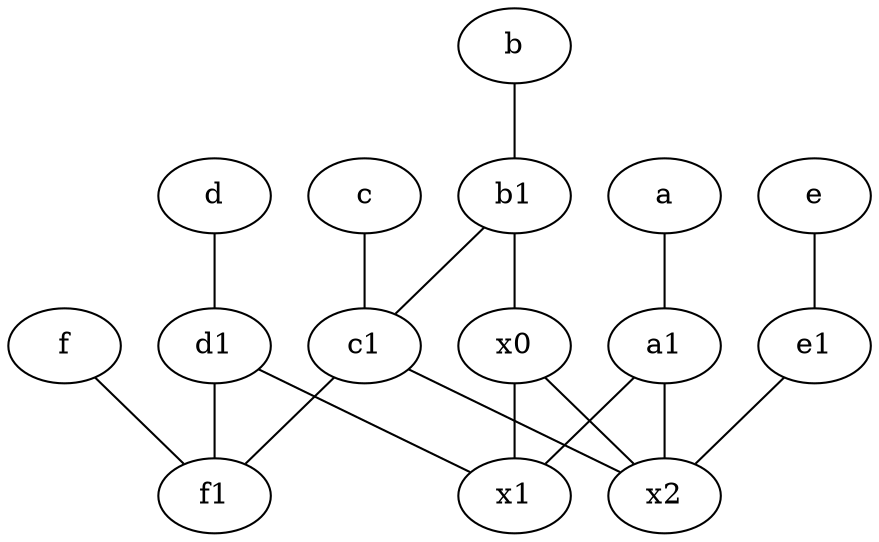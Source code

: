 graph {
	node [labelfontsize=50]
	f1 [labelfontsize=50 pos="3,8!"]
	e1 [labelfontsize=50 pos="7,7!"]
	e [labelfontsize=50 pos="7,9!"]
	c [labelfontsize=50 pos="4.5,2!"]
	a1 [labelfontsize=50 pos="8,3!"]
	x1 [labelfontsize=50]
	d [labelfontsize=50 pos="2,5!"]
	b1 [labelfontsize=50 pos="9,4!"]
	x2 [labelfontsize=50]
	b [labelfontsize=50 pos="10,4!"]
	f [labelfontsize=50 pos="3,9!"]
	d1 [labelfontsize=50 pos="3,5!"]
	c1 [labelfontsize=50 pos="4.5,3!"]
	a [labelfontsize=50 pos="8,2!"]
	x0 [labelfontsize=50]
	x0 -- x1
	e1 -- x2
	c1 -- x2
	b -- b1
	a -- a1
	b1 -- x0
	f -- f1
	e -- e1
	b1 -- c1
	a1 -- x2
	d1 -- f1
	x0 -- x2
	c -- c1
	d1 -- x1
	c1 -- f1
	d -- d1
	a1 -- x1
}

